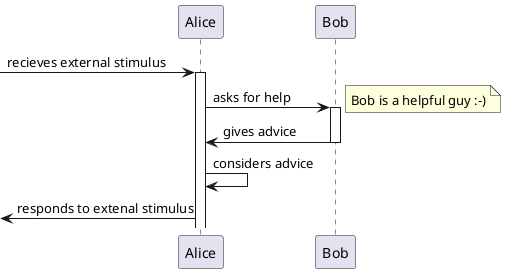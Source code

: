 [plantuml,format=png]
----
!pragma layout smetana
@startuml
participant "Alice" as participant_alice
participant "Bob" as participant_bob

[-> participant_alice : recieves external stimulus
activate participant_alice

participant_alice -> participant_bob : asks for help
activate participant_bob
note right
    Bob is a helpful guy :-)
end note

participant_bob -> participant_alice : gives advice
deactivate participant_bob

participant_alice -> participant_alice : considers advice

[<- participant_alice : responds to extenal stimulus

@enduml
----